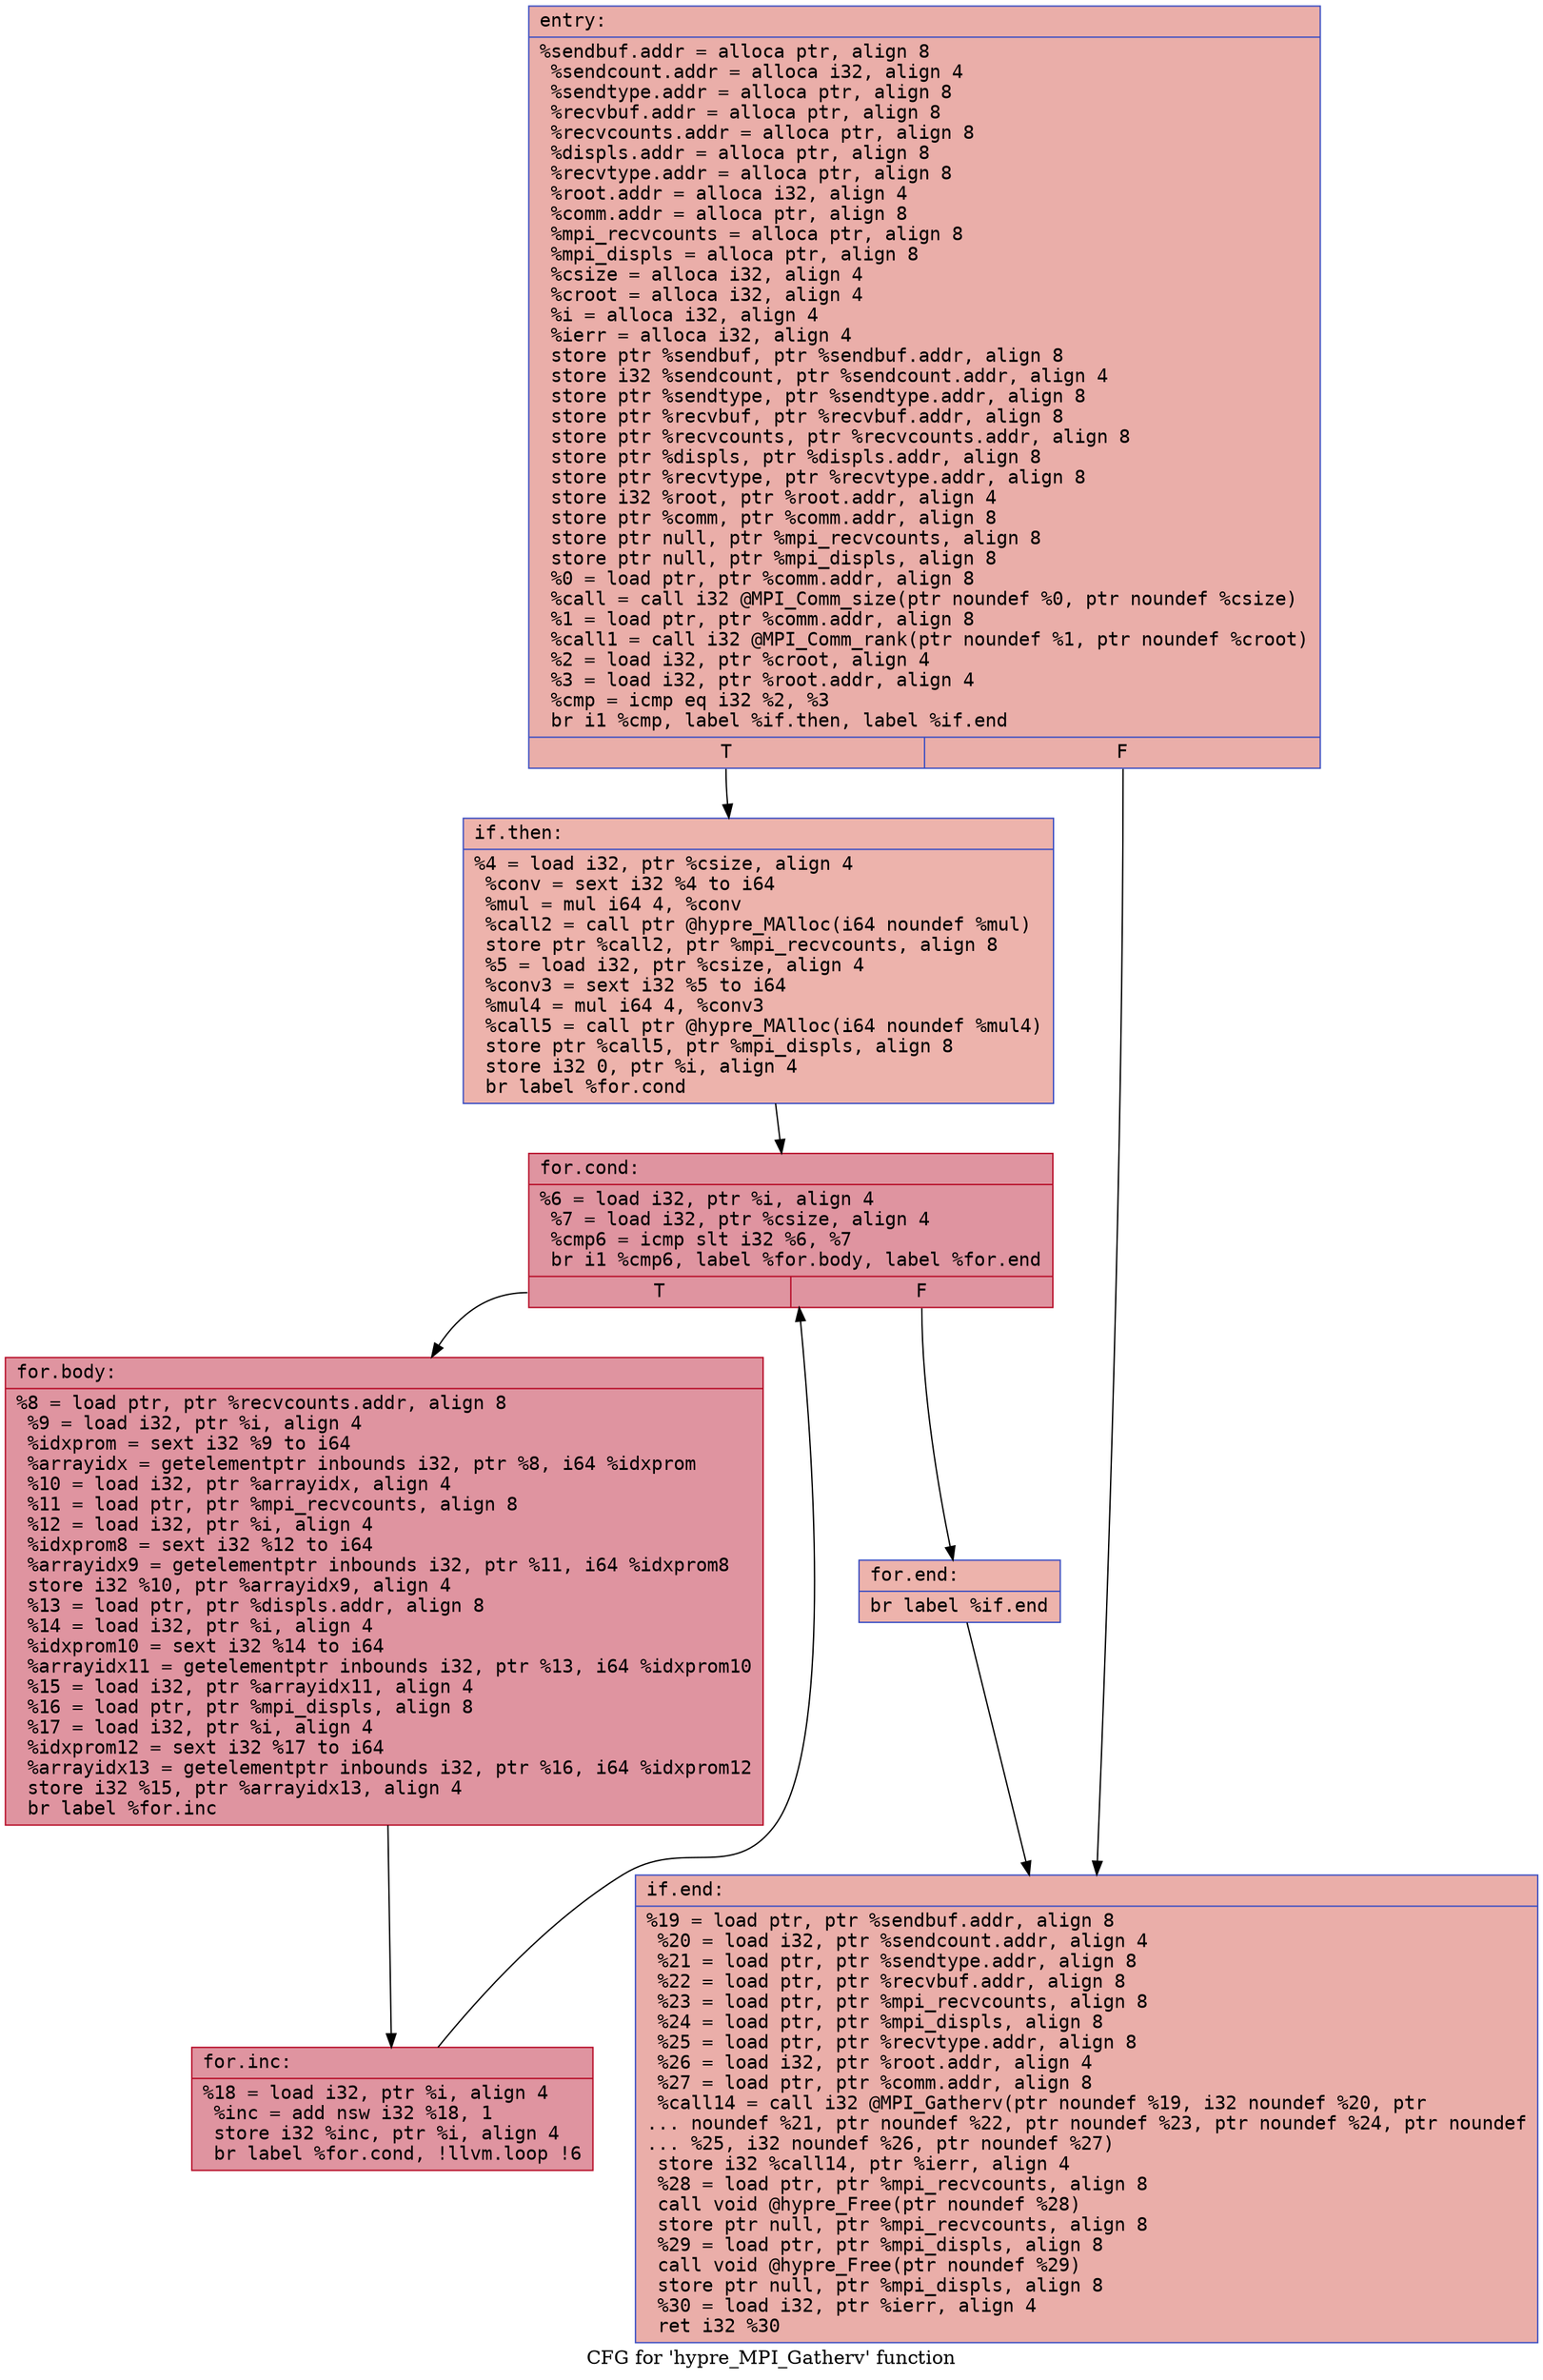 digraph "CFG for 'hypre_MPI_Gatherv' function" {
	label="CFG for 'hypre_MPI_Gatherv' function";

	Node0x5555d66366e0 [shape=record,color="#3d50c3ff", style=filled, fillcolor="#d0473d70" fontname="Courier",label="{entry:\l|  %sendbuf.addr = alloca ptr, align 8\l  %sendcount.addr = alloca i32, align 4\l  %sendtype.addr = alloca ptr, align 8\l  %recvbuf.addr = alloca ptr, align 8\l  %recvcounts.addr = alloca ptr, align 8\l  %displs.addr = alloca ptr, align 8\l  %recvtype.addr = alloca ptr, align 8\l  %root.addr = alloca i32, align 4\l  %comm.addr = alloca ptr, align 8\l  %mpi_recvcounts = alloca ptr, align 8\l  %mpi_displs = alloca ptr, align 8\l  %csize = alloca i32, align 4\l  %croot = alloca i32, align 4\l  %i = alloca i32, align 4\l  %ierr = alloca i32, align 4\l  store ptr %sendbuf, ptr %sendbuf.addr, align 8\l  store i32 %sendcount, ptr %sendcount.addr, align 4\l  store ptr %sendtype, ptr %sendtype.addr, align 8\l  store ptr %recvbuf, ptr %recvbuf.addr, align 8\l  store ptr %recvcounts, ptr %recvcounts.addr, align 8\l  store ptr %displs, ptr %displs.addr, align 8\l  store ptr %recvtype, ptr %recvtype.addr, align 8\l  store i32 %root, ptr %root.addr, align 4\l  store ptr %comm, ptr %comm.addr, align 8\l  store ptr null, ptr %mpi_recvcounts, align 8\l  store ptr null, ptr %mpi_displs, align 8\l  %0 = load ptr, ptr %comm.addr, align 8\l  %call = call i32 @MPI_Comm_size(ptr noundef %0, ptr noundef %csize)\l  %1 = load ptr, ptr %comm.addr, align 8\l  %call1 = call i32 @MPI_Comm_rank(ptr noundef %1, ptr noundef %croot)\l  %2 = load i32, ptr %croot, align 4\l  %3 = load i32, ptr %root.addr, align 4\l  %cmp = icmp eq i32 %2, %3\l  br i1 %cmp, label %if.then, label %if.end\l|{<s0>T|<s1>F}}"];
	Node0x5555d66366e0:s0 -> Node0x5555d66380e0[tooltip="entry -> if.then\nProbability 50.00%" ];
	Node0x5555d66366e0:s1 -> Node0x5555d6638150[tooltip="entry -> if.end\nProbability 50.00%" ];
	Node0x5555d66380e0 [shape=record,color="#3d50c3ff", style=filled, fillcolor="#d6524470" fontname="Courier",label="{if.then:\l|  %4 = load i32, ptr %csize, align 4\l  %conv = sext i32 %4 to i64\l  %mul = mul i64 4, %conv\l  %call2 = call ptr @hypre_MAlloc(i64 noundef %mul)\l  store ptr %call2, ptr %mpi_recvcounts, align 8\l  %5 = load i32, ptr %csize, align 4\l  %conv3 = sext i32 %5 to i64\l  %mul4 = mul i64 4, %conv3\l  %call5 = call ptr @hypre_MAlloc(i64 noundef %mul4)\l  store ptr %call5, ptr %mpi_displs, align 8\l  store i32 0, ptr %i, align 4\l  br label %for.cond\l}"];
	Node0x5555d66380e0 -> Node0x5555d6638960[tooltip="if.then -> for.cond\nProbability 100.00%" ];
	Node0x5555d6638960 [shape=record,color="#b70d28ff", style=filled, fillcolor="#b70d2870" fontname="Courier",label="{for.cond:\l|  %6 = load i32, ptr %i, align 4\l  %7 = load i32, ptr %csize, align 4\l  %cmp6 = icmp slt i32 %6, %7\l  br i1 %cmp6, label %for.body, label %for.end\l|{<s0>T|<s1>F}}"];
	Node0x5555d6638960:s0 -> Node0x5555d6638bd0[tooltip="for.cond -> for.body\nProbability 96.88%" ];
	Node0x5555d6638960:s1 -> Node0x5555d6638c50[tooltip="for.cond -> for.end\nProbability 3.12%" ];
	Node0x5555d6638bd0 [shape=record,color="#b70d28ff", style=filled, fillcolor="#b70d2870" fontname="Courier",label="{for.body:\l|  %8 = load ptr, ptr %recvcounts.addr, align 8\l  %9 = load i32, ptr %i, align 4\l  %idxprom = sext i32 %9 to i64\l  %arrayidx = getelementptr inbounds i32, ptr %8, i64 %idxprom\l  %10 = load i32, ptr %arrayidx, align 4\l  %11 = load ptr, ptr %mpi_recvcounts, align 8\l  %12 = load i32, ptr %i, align 4\l  %idxprom8 = sext i32 %12 to i64\l  %arrayidx9 = getelementptr inbounds i32, ptr %11, i64 %idxprom8\l  store i32 %10, ptr %arrayidx9, align 4\l  %13 = load ptr, ptr %displs.addr, align 8\l  %14 = load i32, ptr %i, align 4\l  %idxprom10 = sext i32 %14 to i64\l  %arrayidx11 = getelementptr inbounds i32, ptr %13, i64 %idxprom10\l  %15 = load i32, ptr %arrayidx11, align 4\l  %16 = load ptr, ptr %mpi_displs, align 8\l  %17 = load i32, ptr %i, align 4\l  %idxprom12 = sext i32 %17 to i64\l  %arrayidx13 = getelementptr inbounds i32, ptr %16, i64 %idxprom12\l  store i32 %15, ptr %arrayidx13, align 4\l  br label %for.inc\l}"];
	Node0x5555d6638bd0 -> Node0x5555d66399c0[tooltip="for.body -> for.inc\nProbability 100.00%" ];
	Node0x5555d66399c0 [shape=record,color="#b70d28ff", style=filled, fillcolor="#b70d2870" fontname="Courier",label="{for.inc:\l|  %18 = load i32, ptr %i, align 4\l  %inc = add nsw i32 %18, 1\l  store i32 %inc, ptr %i, align 4\l  br label %for.cond, !llvm.loop !6\l}"];
	Node0x5555d66399c0 -> Node0x5555d6638960[tooltip="for.inc -> for.cond\nProbability 100.00%" ];
	Node0x5555d6638c50 [shape=record,color="#3d50c3ff", style=filled, fillcolor="#d6524470" fontname="Courier",label="{for.end:\l|  br label %if.end\l}"];
	Node0x5555d6638c50 -> Node0x5555d6638150[tooltip="for.end -> if.end\nProbability 100.00%" ];
	Node0x5555d6638150 [shape=record,color="#3d50c3ff", style=filled, fillcolor="#d0473d70" fontname="Courier",label="{if.end:\l|  %19 = load ptr, ptr %sendbuf.addr, align 8\l  %20 = load i32, ptr %sendcount.addr, align 4\l  %21 = load ptr, ptr %sendtype.addr, align 8\l  %22 = load ptr, ptr %recvbuf.addr, align 8\l  %23 = load ptr, ptr %mpi_recvcounts, align 8\l  %24 = load ptr, ptr %mpi_displs, align 8\l  %25 = load ptr, ptr %recvtype.addr, align 8\l  %26 = load i32, ptr %root.addr, align 4\l  %27 = load ptr, ptr %comm.addr, align 8\l  %call14 = call i32 @MPI_Gatherv(ptr noundef %19, i32 noundef %20, ptr\l... noundef %21, ptr noundef %22, ptr noundef %23, ptr noundef %24, ptr noundef\l... %25, i32 noundef %26, ptr noundef %27)\l  store i32 %call14, ptr %ierr, align 4\l  %28 = load ptr, ptr %mpi_recvcounts, align 8\l  call void @hypre_Free(ptr noundef %28)\l  store ptr null, ptr %mpi_recvcounts, align 8\l  %29 = load ptr, ptr %mpi_displs, align 8\l  call void @hypre_Free(ptr noundef %29)\l  store ptr null, ptr %mpi_displs, align 8\l  %30 = load i32, ptr %ierr, align 4\l  ret i32 %30\l}"];
}
